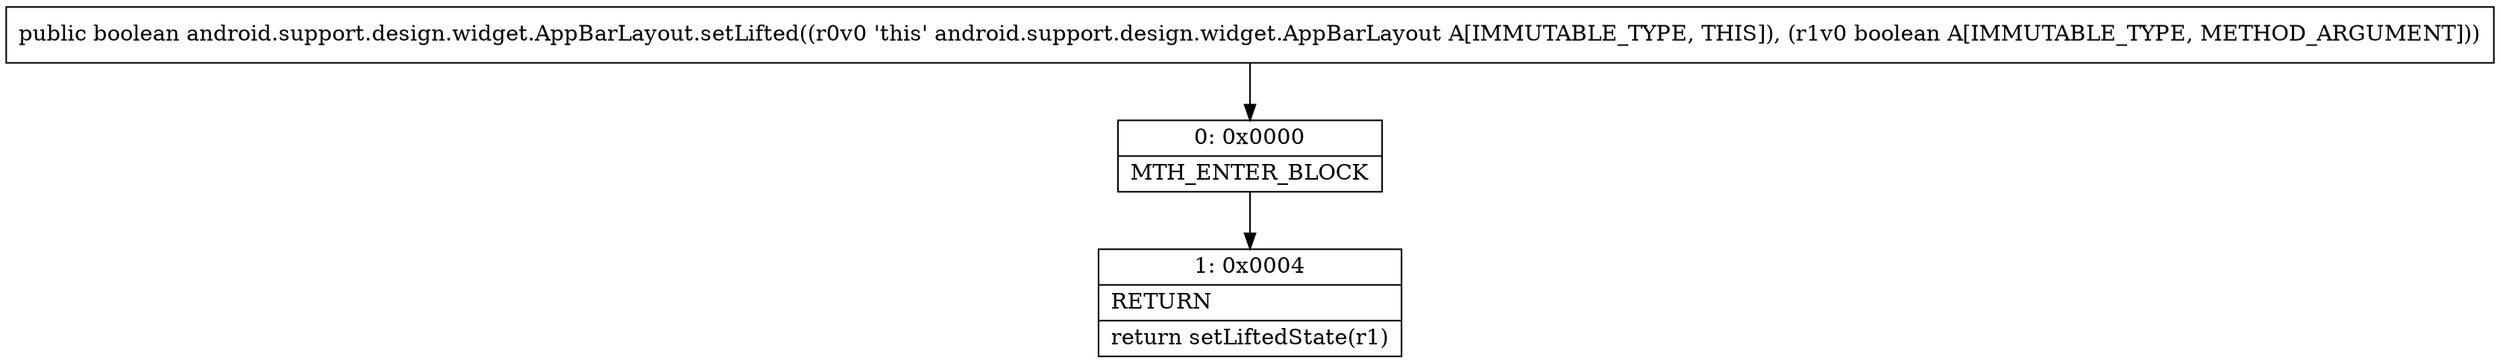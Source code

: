 digraph "CFG forandroid.support.design.widget.AppBarLayout.setLifted(Z)Z" {
Node_0 [shape=record,label="{0\:\ 0x0000|MTH_ENTER_BLOCK\l}"];
Node_1 [shape=record,label="{1\:\ 0x0004|RETURN\l|return setLiftedState(r1)\l}"];
MethodNode[shape=record,label="{public boolean android.support.design.widget.AppBarLayout.setLifted((r0v0 'this' android.support.design.widget.AppBarLayout A[IMMUTABLE_TYPE, THIS]), (r1v0 boolean A[IMMUTABLE_TYPE, METHOD_ARGUMENT])) }"];
MethodNode -> Node_0;
Node_0 -> Node_1;
}

